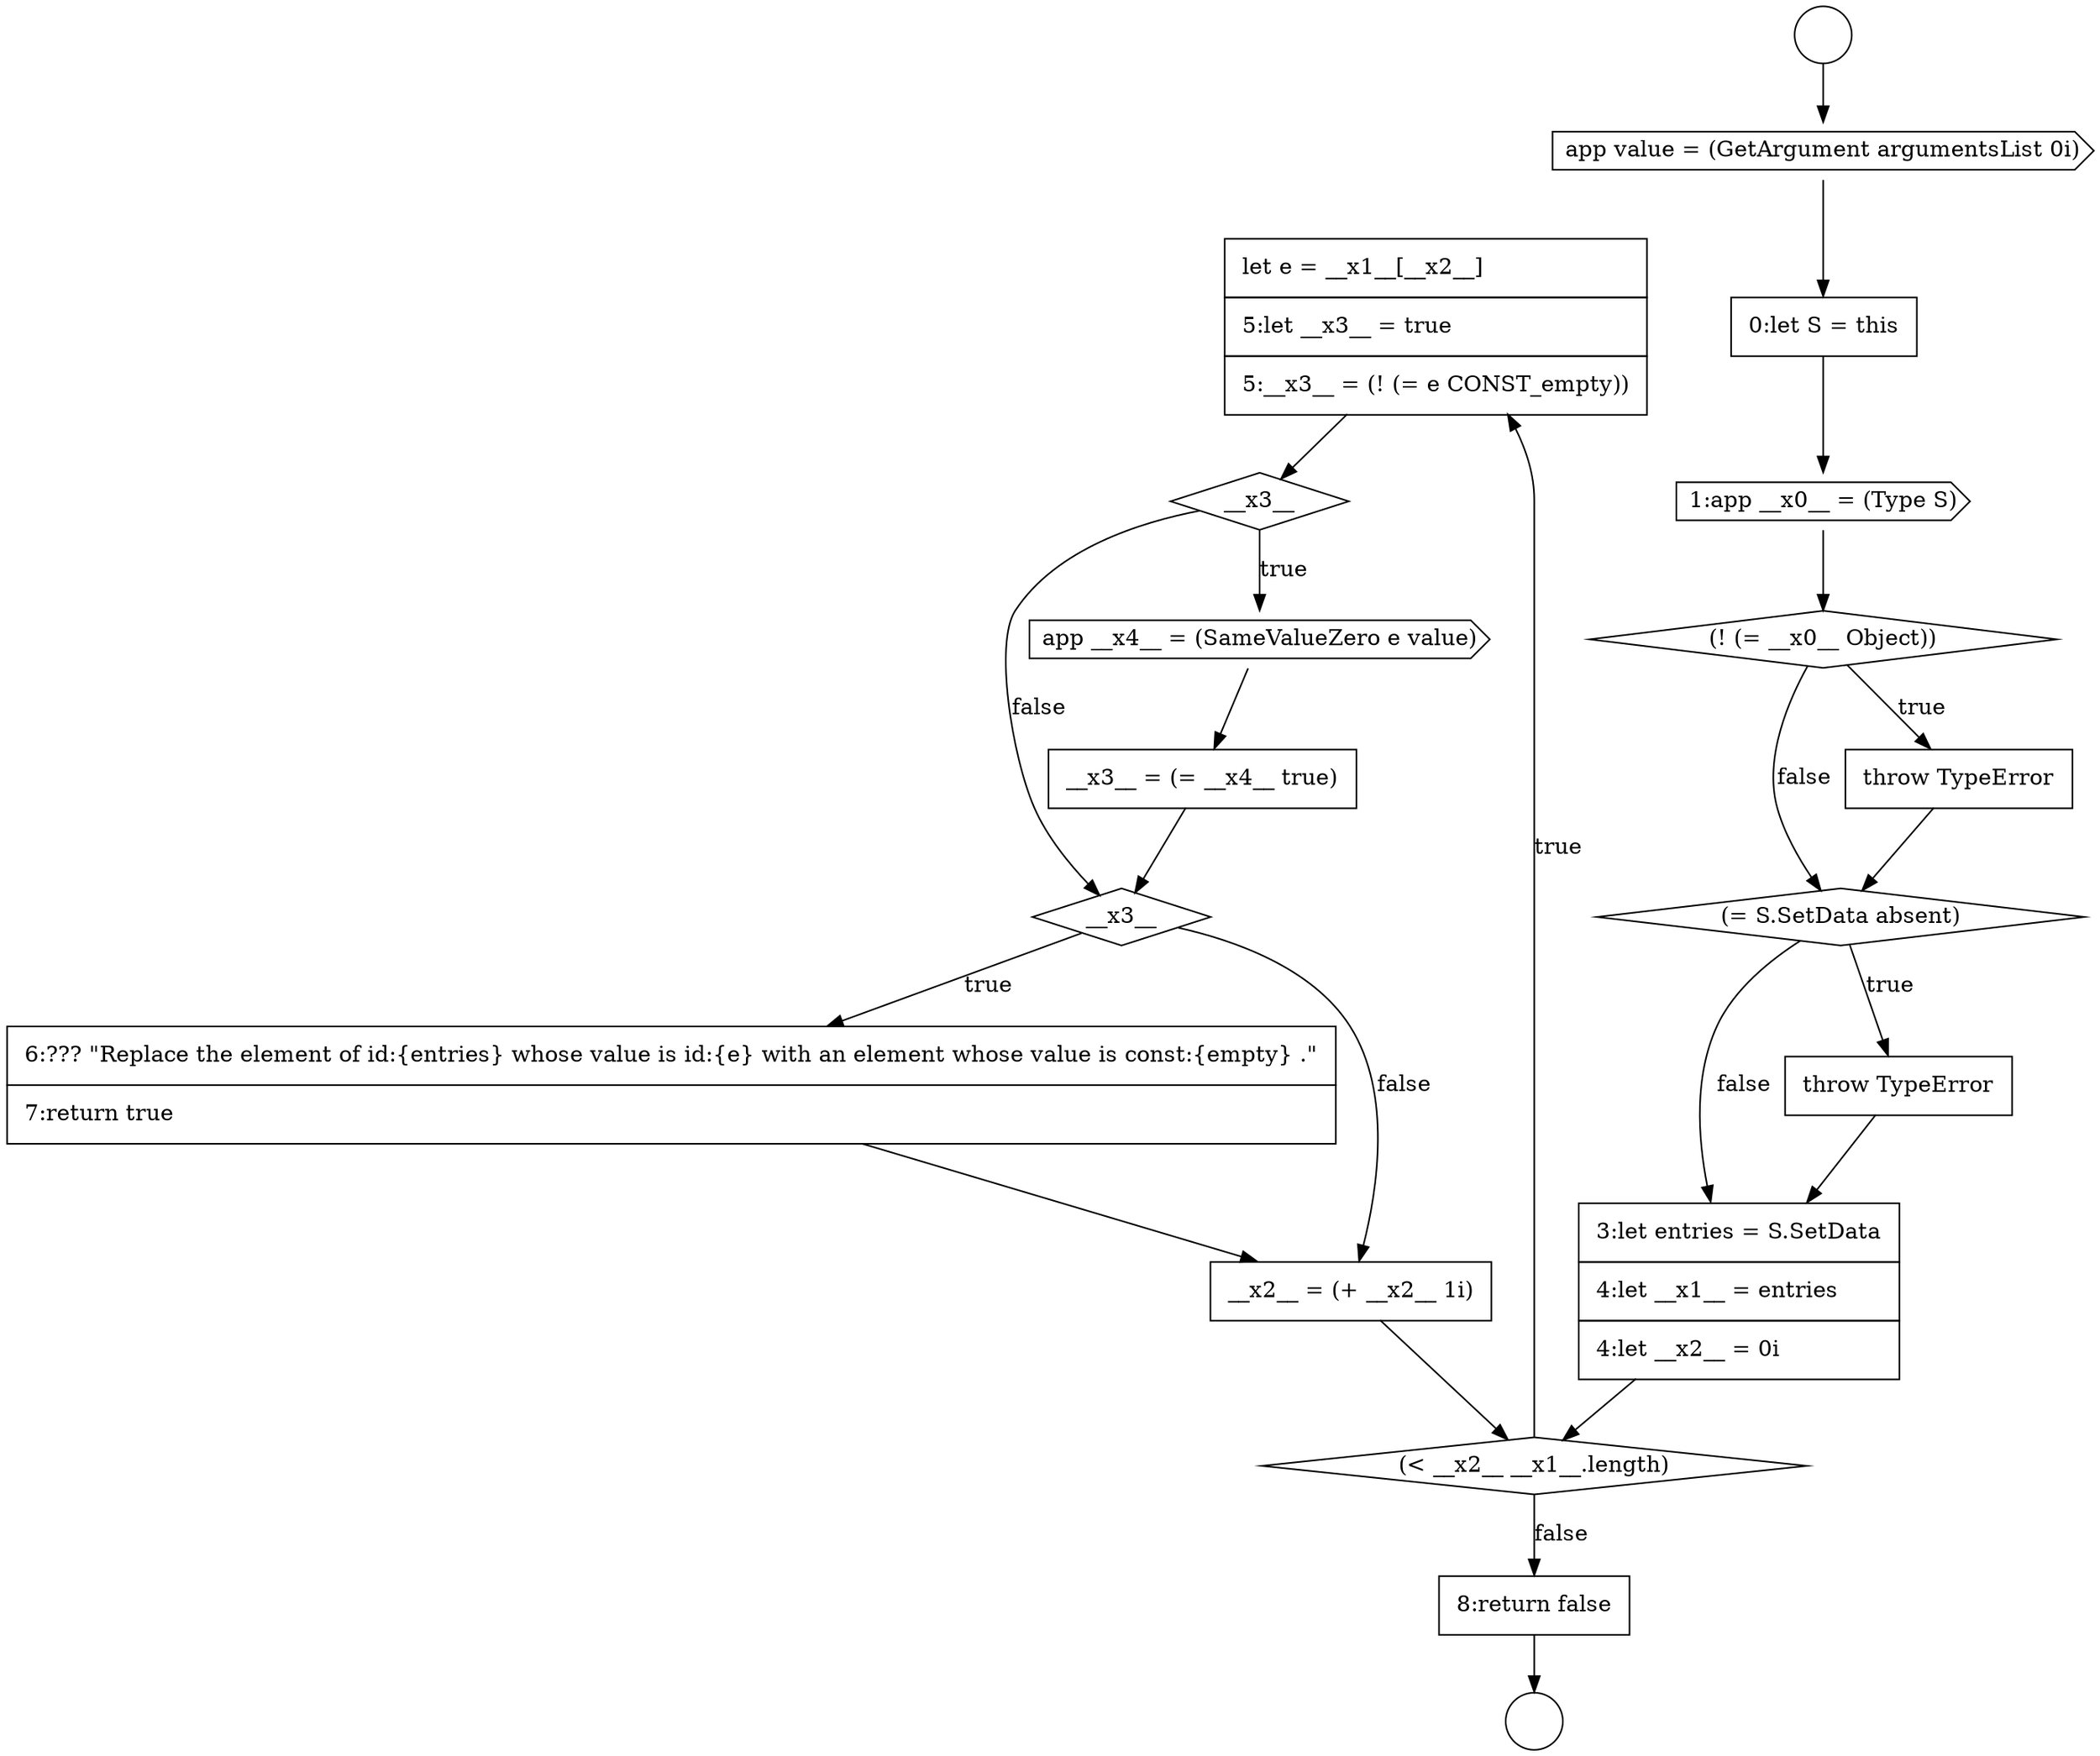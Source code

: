 digraph {
  node16308 [shape=none, margin=0, label=<<font color="black">
    <table border="0" cellborder="1" cellspacing="0" cellpadding="10">
      <tr><td align="left">let e = __x1__[__x2__]</td></tr>
      <tr><td align="left">5:let __x3__ = true</td></tr>
      <tr><td align="left">5:__x3__ = (! (= e CONST_empty))</td></tr>
    </table>
  </font>> color="black" fillcolor="white" style=filled]
  node16304 [shape=diamond, label=<<font color="black">(= S.SetData absent)</font>> color="black" fillcolor="white" style=filled]
  node16312 [shape=diamond, label=<<font color="black">__x3__</font>> color="black" fillcolor="white" style=filled]
  node16297 [shape=circle label=" " color="black" fillcolor="white" style=filled]
  node16307 [shape=diamond, label=<<font color="black">(&lt; __x2__ __x1__.length)</font>> color="black" fillcolor="white" style=filled]
  node16301 [shape=cds, label=<<font color="black">1:app __x0__ = (Type S)</font>> color="black" fillcolor="white" style=filled]
  node16311 [shape=none, margin=0, label=<<font color="black">
    <table border="0" cellborder="1" cellspacing="0" cellpadding="10">
      <tr><td align="left">__x3__ = (= __x4__ true)</td></tr>
    </table>
  </font>> color="black" fillcolor="white" style=filled]
  node16306 [shape=none, margin=0, label=<<font color="black">
    <table border="0" cellborder="1" cellspacing="0" cellpadding="10">
      <tr><td align="left">3:let entries = S.SetData</td></tr>
      <tr><td align="left">4:let __x1__ = entries</td></tr>
      <tr><td align="left">4:let __x2__ = 0i</td></tr>
    </table>
  </font>> color="black" fillcolor="white" style=filled]
  node16298 [shape=circle label=" " color="black" fillcolor="white" style=filled]
  node16303 [shape=none, margin=0, label=<<font color="black">
    <table border="0" cellborder="1" cellspacing="0" cellpadding="10">
      <tr><td align="left">throw TypeError</td></tr>
    </table>
  </font>> color="black" fillcolor="white" style=filled]
  node16299 [shape=cds, label=<<font color="black">app value = (GetArgument argumentsList 0i)</font>> color="black" fillcolor="white" style=filled]
  node16300 [shape=none, margin=0, label=<<font color="black">
    <table border="0" cellborder="1" cellspacing="0" cellpadding="10">
      <tr><td align="left">0:let S = this</td></tr>
    </table>
  </font>> color="black" fillcolor="white" style=filled]
  node16315 [shape=none, margin=0, label=<<font color="black">
    <table border="0" cellborder="1" cellspacing="0" cellpadding="10">
      <tr><td align="left">8:return false</td></tr>
    </table>
  </font>> color="black" fillcolor="white" style=filled]
  node16302 [shape=diamond, label=<<font color="black">(! (= __x0__ Object))</font>> color="black" fillcolor="white" style=filled]
  node16313 [shape=none, margin=0, label=<<font color="black">
    <table border="0" cellborder="1" cellspacing="0" cellpadding="10">
      <tr><td align="left">6:??? &quot;Replace the element of id:{entries} whose value is id:{e} with an element whose value is const:{empty} .&quot;</td></tr>
      <tr><td align="left">7:return true</td></tr>
    </table>
  </font>> color="black" fillcolor="white" style=filled]
  node16310 [shape=cds, label=<<font color="black">app __x4__ = (SameValueZero e value)</font>> color="black" fillcolor="white" style=filled]
  node16305 [shape=none, margin=0, label=<<font color="black">
    <table border="0" cellborder="1" cellspacing="0" cellpadding="10">
      <tr><td align="left">throw TypeError</td></tr>
    </table>
  </font>> color="black" fillcolor="white" style=filled]
  node16314 [shape=none, margin=0, label=<<font color="black">
    <table border="0" cellborder="1" cellspacing="0" cellpadding="10">
      <tr><td align="left">__x2__ = (+ __x2__ 1i)</td></tr>
    </table>
  </font>> color="black" fillcolor="white" style=filled]
  node16309 [shape=diamond, label=<<font color="black">__x3__</font>> color="black" fillcolor="white" style=filled]
  node16315 -> node16298 [ color="black"]
  node16313 -> node16314 [ color="black"]
  node16314 -> node16307 [ color="black"]
  node16311 -> node16312 [ color="black"]
  node16301 -> node16302 [ color="black"]
  node16302 -> node16303 [label=<<font color="black">true</font>> color="black"]
  node16302 -> node16304 [label=<<font color="black">false</font>> color="black"]
  node16297 -> node16299 [ color="black"]
  node16310 -> node16311 [ color="black"]
  node16300 -> node16301 [ color="black"]
  node16303 -> node16304 [ color="black"]
  node16307 -> node16308 [label=<<font color="black">true</font>> color="black"]
  node16307 -> node16315 [label=<<font color="black">false</font>> color="black"]
  node16305 -> node16306 [ color="black"]
  node16306 -> node16307 [ color="black"]
  node16299 -> node16300 [ color="black"]
  node16304 -> node16305 [label=<<font color="black">true</font>> color="black"]
  node16304 -> node16306 [label=<<font color="black">false</font>> color="black"]
  node16308 -> node16309 [ color="black"]
  node16309 -> node16310 [label=<<font color="black">true</font>> color="black"]
  node16309 -> node16312 [label=<<font color="black">false</font>> color="black"]
  node16312 -> node16313 [label=<<font color="black">true</font>> color="black"]
  node16312 -> node16314 [label=<<font color="black">false</font>> color="black"]
}
